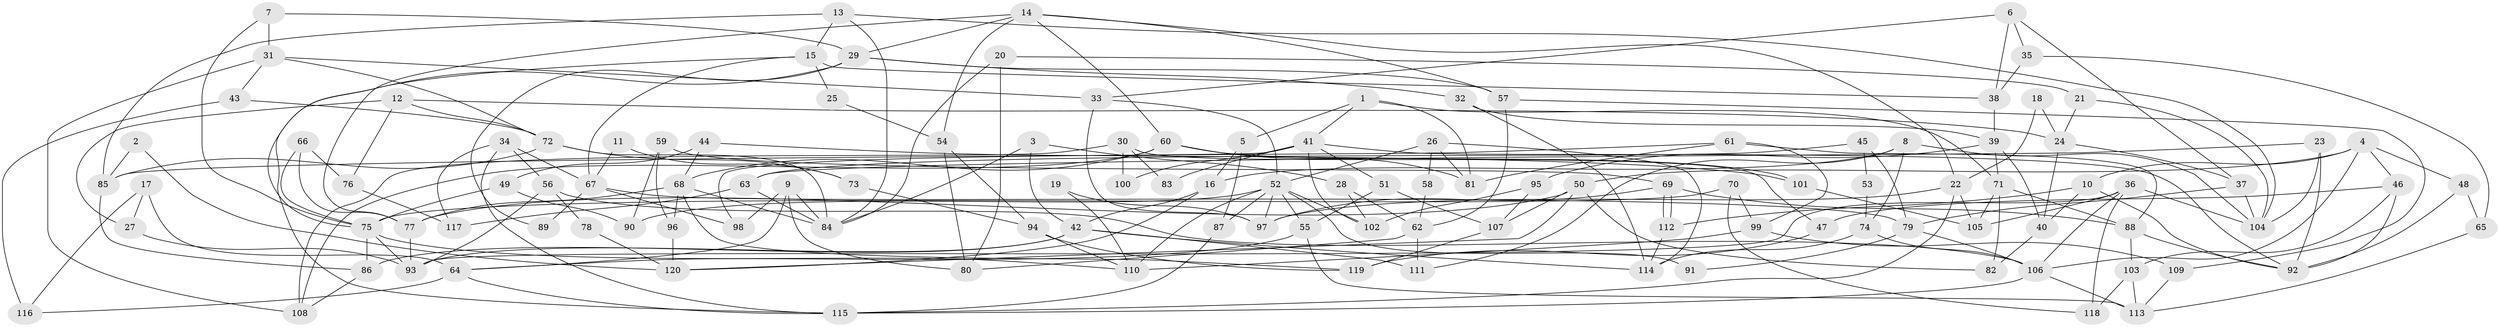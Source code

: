 // Generated by graph-tools (version 1.1) at 2025/50/03/09/25 04:50:32]
// undirected, 120 vertices, 240 edges
graph export_dot {
graph [start="1"]
  node [color=gray90,style=filled];
  1;
  2;
  3;
  4;
  5;
  6;
  7;
  8;
  9;
  10;
  11;
  12;
  13;
  14;
  15;
  16;
  17;
  18;
  19;
  20;
  21;
  22;
  23;
  24;
  25;
  26;
  27;
  28;
  29;
  30;
  31;
  32;
  33;
  34;
  35;
  36;
  37;
  38;
  39;
  40;
  41;
  42;
  43;
  44;
  45;
  46;
  47;
  48;
  49;
  50;
  51;
  52;
  53;
  54;
  55;
  56;
  57;
  58;
  59;
  60;
  61;
  62;
  63;
  64;
  65;
  66;
  67;
  68;
  69;
  70;
  71;
  72;
  73;
  74;
  75;
  76;
  77;
  78;
  79;
  80;
  81;
  82;
  83;
  84;
  85;
  86;
  87;
  88;
  89;
  90;
  91;
  92;
  93;
  94;
  95;
  96;
  97;
  98;
  99;
  100;
  101;
  102;
  103;
  104;
  105;
  106;
  107;
  108;
  109;
  110;
  111;
  112;
  113;
  114;
  115;
  116;
  117;
  118;
  119;
  120;
  1 -- 71;
  1 -- 81;
  1 -- 5;
  1 -- 41;
  2 -- 85;
  2 -- 120;
  3 -- 28;
  3 -- 42;
  3 -- 84;
  4 -- 10;
  4 -- 106;
  4 -- 46;
  4 -- 48;
  4 -- 50;
  5 -- 87;
  5 -- 16;
  6 -- 38;
  6 -- 37;
  6 -- 33;
  6 -- 35;
  7 -- 29;
  7 -- 75;
  7 -- 31;
  8 -- 16;
  8 -- 74;
  8 -- 104;
  8 -- 111;
  9 -- 84;
  9 -- 98;
  9 -- 64;
  9 -- 80;
  10 -- 92;
  10 -- 112;
  10 -- 40;
  11 -- 67;
  11 -- 73;
  12 -- 72;
  12 -- 27;
  12 -- 24;
  12 -- 76;
  13 -- 15;
  13 -- 84;
  13 -- 85;
  13 -- 104;
  14 -- 29;
  14 -- 77;
  14 -- 22;
  14 -- 54;
  14 -- 57;
  14 -- 60;
  15 -- 75;
  15 -- 67;
  15 -- 25;
  15 -- 38;
  16 -- 42;
  16 -- 120;
  17 -- 116;
  17 -- 64;
  17 -- 27;
  18 -- 24;
  18 -- 22;
  19 -- 97;
  19 -- 110;
  20 -- 84;
  20 -- 21;
  20 -- 80;
  21 -- 104;
  21 -- 24;
  22 -- 97;
  22 -- 105;
  22 -- 115;
  23 -- 92;
  23 -- 104;
  23 -- 63;
  24 -- 40;
  24 -- 37;
  25 -- 54;
  26 -- 52;
  26 -- 81;
  26 -- 58;
  26 -- 114;
  27 -- 93;
  28 -- 102;
  28 -- 62;
  29 -- 32;
  29 -- 57;
  29 -- 89;
  29 -- 115;
  30 -- 108;
  30 -- 47;
  30 -- 83;
  30 -- 100;
  31 -- 33;
  31 -- 43;
  31 -- 72;
  31 -- 108;
  32 -- 39;
  32 -- 114;
  33 -- 52;
  33 -- 97;
  34 -- 115;
  34 -- 56;
  34 -- 67;
  34 -- 117;
  35 -- 38;
  35 -- 65;
  36 -- 105;
  36 -- 104;
  36 -- 93;
  36 -- 106;
  36 -- 118;
  37 -- 104;
  37 -- 79;
  38 -- 39;
  39 -- 40;
  39 -- 95;
  39 -- 71;
  40 -- 82;
  41 -- 92;
  41 -- 51;
  41 -- 83;
  41 -- 98;
  41 -- 100;
  41 -- 102;
  42 -- 111;
  42 -- 86;
  42 -- 93;
  42 -- 114;
  43 -- 72;
  43 -- 116;
  44 -- 49;
  44 -- 101;
  44 -- 68;
  45 -- 79;
  45 -- 63;
  45 -- 53;
  46 -- 103;
  46 -- 47;
  46 -- 92;
  47 -- 119;
  48 -- 65;
  48 -- 92;
  49 -- 75;
  49 -- 90;
  50 -- 77;
  50 -- 82;
  50 -- 107;
  50 -- 120;
  51 -- 107;
  51 -- 55;
  52 -- 97;
  52 -- 55;
  52 -- 87;
  52 -- 90;
  52 -- 91;
  52 -- 102;
  52 -- 110;
  53 -- 74;
  54 -- 80;
  54 -- 94;
  55 -- 64;
  55 -- 113;
  56 -- 106;
  56 -- 93;
  56 -- 78;
  57 -- 109;
  57 -- 62;
  58 -- 62;
  59 -- 69;
  59 -- 96;
  59 -- 90;
  60 -- 68;
  60 -- 81;
  60 -- 101;
  60 -- 108;
  61 -- 85;
  61 -- 99;
  61 -- 81;
  61 -- 88;
  62 -- 80;
  62 -- 111;
  63 -- 84;
  63 -- 117;
  64 -- 115;
  64 -- 116;
  65 -- 113;
  66 -- 76;
  66 -- 77;
  66 -- 75;
  67 -- 79;
  67 -- 89;
  67 -- 98;
  68 -- 84;
  68 -- 77;
  68 -- 96;
  68 -- 119;
  69 -- 88;
  69 -- 112;
  69 -- 112;
  69 -- 97;
  70 -- 118;
  70 -- 75;
  70 -- 99;
  71 -- 88;
  71 -- 82;
  71 -- 105;
  72 -- 85;
  72 -- 73;
  72 -- 84;
  73 -- 94;
  74 -- 114;
  74 -- 106;
  75 -- 93;
  75 -- 86;
  75 -- 110;
  76 -- 117;
  77 -- 93;
  78 -- 120;
  79 -- 106;
  79 -- 91;
  85 -- 86;
  86 -- 108;
  87 -- 115;
  88 -- 92;
  88 -- 103;
  94 -- 110;
  94 -- 119;
  95 -- 102;
  95 -- 107;
  96 -- 120;
  99 -- 110;
  99 -- 109;
  101 -- 105;
  103 -- 113;
  103 -- 118;
  106 -- 115;
  106 -- 113;
  107 -- 119;
  109 -- 113;
  112 -- 114;
}
